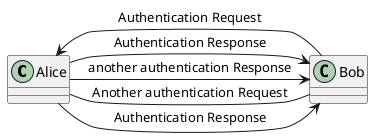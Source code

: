 ' "Reverse arrows" "true"
@startuml
Alice <- Bob: Authentication Request
Bob <-- Alice: Authentication Response
Bob <--- Alice: Authentication Response
Alice -- Bob: Another authentication Request
Alice --> Bob: another authentication Response
@enduml